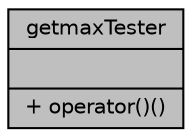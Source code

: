 digraph "getmaxTester"
{
 // INTERACTIVE_SVG=YES
  bgcolor="transparent";
  edge [fontname="Helvetica",fontsize="10",labelfontname="Helvetica",labelfontsize="10"];
  node [fontname="Helvetica",fontsize="10",shape=record];
  Node1 [label="{getmaxTester\n||+ operator()()\l}",height=0.2,width=0.4,color="black", fillcolor="grey75", style="filled" fontcolor="black"];
}
